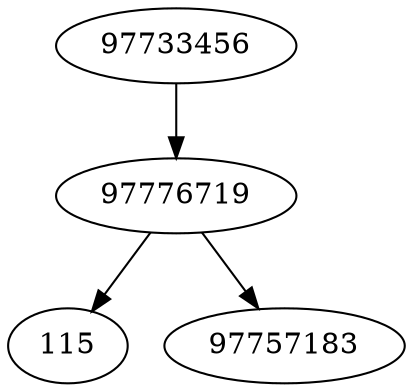 strict digraph  {
97733456;
115;
97776719;
97757183;
97733456 -> 97776719;
97776719 -> 115;
97776719 -> 97757183;
}

